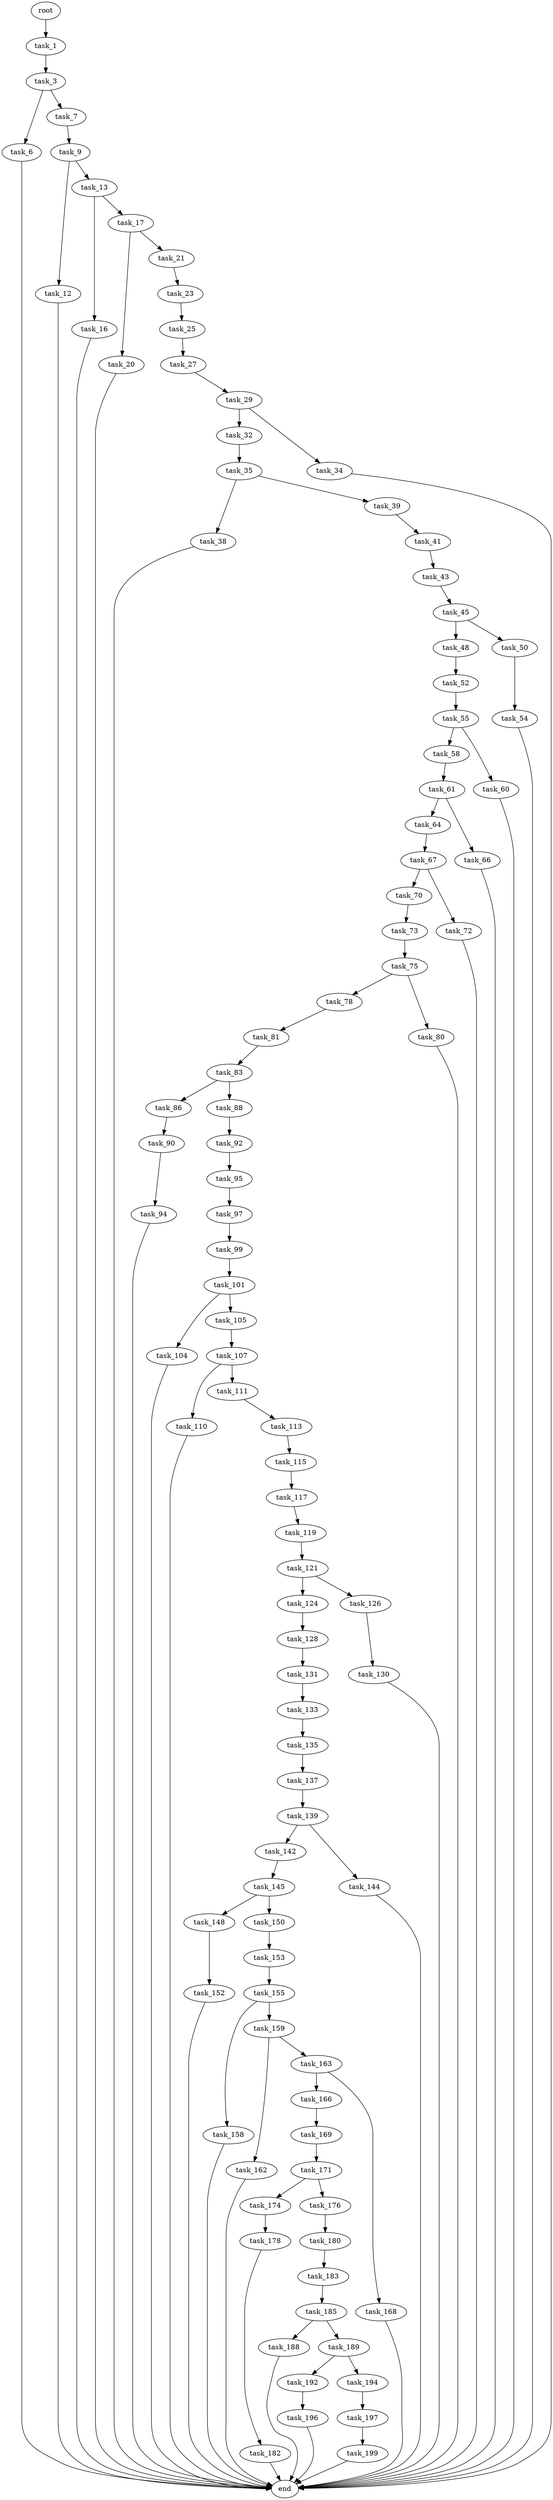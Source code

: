 digraph G {
  root [size="0.000000"];
  task_1 [size="1294843972806.000000"];
  task_3 [size="953255753727.000000"];
  task_6 [size="63037816570.000000"];
  task_7 [size="68719476736.000000"];
  task_9 [size="4462178682.000000"];
  task_12 [size="18963287059.000000"];
  task_13 [size="782757789696.000000"];
  task_16 [size="1073741824000.000000"];
  task_17 [size="30009662188.000000"];
  task_20 [size="8589934592.000000"];
  task_21 [size="231928233984.000000"];
  task_23 [size="68719476736.000000"];
  task_25 [size="1073741824000.000000"];
  task_27 [size="26610861004.000000"];
  task_29 [size="6167728701.000000"];
  task_32 [size="299117618.000000"];
  task_34 [size="1721485734.000000"];
  task_35 [size="25233730341.000000"];
  task_38 [size="782757789696.000000"];
  task_39 [size="782757789696.000000"];
  task_41 [size="3388787267.000000"];
  task_43 [size="12013624756.000000"];
  task_45 [size="1073741824000.000000"];
  task_48 [size="42926865683.000000"];
  task_50 [size="80975519211.000000"];
  task_52 [size="8942305674.000000"];
  task_54 [size="368293445632.000000"];
  task_55 [size="134217728000.000000"];
  task_58 [size="8633211149.000000"];
  task_60 [size="621905939140.000000"];
  task_61 [size="236060858311.000000"];
  task_64 [size="64406937223.000000"];
  task_66 [size="202412173836.000000"];
  task_67 [size="134217728000.000000"];
  task_70 [size="368293445632.000000"];
  task_72 [size="549755813888.000000"];
  task_73 [size="68719476736.000000"];
  task_75 [size="1073741824000.000000"];
  task_78 [size="782757789696.000000"];
  task_80 [size="16213630278.000000"];
  task_81 [size="28991029248.000000"];
  task_83 [size="342436083395.000000"];
  task_86 [size="1313196927.000000"];
  task_88 [size="13665932310.000000"];
  task_90 [size="7051221311.000000"];
  task_92 [size="516179890230.000000"];
  task_94 [size="104318317626.000000"];
  task_95 [size="393860004830.000000"];
  task_97 [size="11763717503.000000"];
  task_99 [size="368293445632.000000"];
  task_101 [size="20244420482.000000"];
  task_104 [size="782757789696.000000"];
  task_105 [size="1043511838.000000"];
  task_107 [size="4633704339.000000"];
  task_110 [size="1733034944.000000"];
  task_111 [size="809963105785.000000"];
  task_113 [size="782757789696.000000"];
  task_115 [size="8589934592.000000"];
  task_117 [size="549755813888.000000"];
  task_119 [size="84850165130.000000"];
  task_121 [size="68719476736.000000"];
  task_124 [size="30805035351.000000"];
  task_126 [size="6459466383.000000"];
  task_128 [size="5056152485.000000"];
  task_130 [size="94518210834.000000"];
  task_131 [size="933504258844.000000"];
  task_133 [size="1073741824000.000000"];
  task_135 [size="5563780270.000000"];
  task_137 [size="12661305607.000000"];
  task_139 [size="36762511105.000000"];
  task_142 [size="24959814411.000000"];
  task_144 [size="28991029248.000000"];
  task_145 [size="15623785753.000000"];
  task_148 [size="328390333180.000000"];
  task_150 [size="68719476736.000000"];
  task_152 [size="782757789696.000000"];
  task_153 [size="1160792821192.000000"];
  task_155 [size="2540162193.000000"];
  task_158 [size="8589934592.000000"];
  task_159 [size="109402822645.000000"];
  task_162 [size="368293445632.000000"];
  task_163 [size="21616725276.000000"];
  task_166 [size="180868578343.000000"];
  task_168 [size="14530955728.000000"];
  task_169 [size="232691561818.000000"];
  task_171 [size="130468328103.000000"];
  task_174 [size="12952462619.000000"];
  task_176 [size="3449000523.000000"];
  task_178 [size="33168155766.000000"];
  task_180 [size="27067175251.000000"];
  task_182 [size="30595466276.000000"];
  task_183 [size="71661176515.000000"];
  task_185 [size="849199573.000000"];
  task_188 [size="35573123958.000000"];
  task_189 [size="7175826083.000000"];
  task_192 [size="98587463310.000000"];
  task_194 [size="123656624361.000000"];
  task_196 [size="181599029491.000000"];
  task_197 [size="45374789885.000000"];
  task_199 [size="549755813888.000000"];
  end [size="0.000000"];

  root -> task_1 [size="1.000000"];
  task_1 -> task_3 [size="838860800.000000"];
  task_3 -> task_6 [size="679477248.000000"];
  task_3 -> task_7 [size="679477248.000000"];
  task_6 -> end [size="1.000000"];
  task_7 -> task_9 [size="134217728.000000"];
  task_9 -> task_12 [size="75497472.000000"];
  task_9 -> task_13 [size="75497472.000000"];
  task_12 -> end [size="1.000000"];
  task_13 -> task_16 [size="679477248.000000"];
  task_13 -> task_17 [size="679477248.000000"];
  task_16 -> end [size="1.000000"];
  task_17 -> task_20 [size="536870912.000000"];
  task_17 -> task_21 [size="536870912.000000"];
  task_20 -> end [size="1.000000"];
  task_21 -> task_23 [size="301989888.000000"];
  task_23 -> task_25 [size="134217728.000000"];
  task_25 -> task_27 [size="838860800.000000"];
  task_27 -> task_29 [size="75497472.000000"];
  task_29 -> task_32 [size="301989888.000000"];
  task_29 -> task_34 [size="301989888.000000"];
  task_32 -> task_35 [size="33554432.000000"];
  task_34 -> end [size="1.000000"];
  task_35 -> task_38 [size="411041792.000000"];
  task_35 -> task_39 [size="411041792.000000"];
  task_38 -> end [size="1.000000"];
  task_39 -> task_41 [size="679477248.000000"];
  task_41 -> task_43 [size="134217728.000000"];
  task_43 -> task_45 [size="209715200.000000"];
  task_45 -> task_48 [size="838860800.000000"];
  task_45 -> task_50 [size="838860800.000000"];
  task_48 -> task_52 [size="679477248.000000"];
  task_50 -> task_54 [size="134217728.000000"];
  task_52 -> task_55 [size="411041792.000000"];
  task_54 -> end [size="1.000000"];
  task_55 -> task_58 [size="209715200.000000"];
  task_55 -> task_60 [size="209715200.000000"];
  task_58 -> task_61 [size="301989888.000000"];
  task_60 -> end [size="1.000000"];
  task_61 -> task_64 [size="209715200.000000"];
  task_61 -> task_66 [size="209715200.000000"];
  task_64 -> task_67 [size="75497472.000000"];
  task_66 -> end [size="1.000000"];
  task_67 -> task_70 [size="209715200.000000"];
  task_67 -> task_72 [size="209715200.000000"];
  task_70 -> task_73 [size="411041792.000000"];
  task_72 -> end [size="1.000000"];
  task_73 -> task_75 [size="134217728.000000"];
  task_75 -> task_78 [size="838860800.000000"];
  task_75 -> task_80 [size="838860800.000000"];
  task_78 -> task_81 [size="679477248.000000"];
  task_80 -> end [size="1.000000"];
  task_81 -> task_83 [size="75497472.000000"];
  task_83 -> task_86 [size="536870912.000000"];
  task_83 -> task_88 [size="536870912.000000"];
  task_86 -> task_90 [size="33554432.000000"];
  task_88 -> task_92 [size="33554432.000000"];
  task_90 -> task_94 [size="301989888.000000"];
  task_92 -> task_95 [size="838860800.000000"];
  task_94 -> end [size="1.000000"];
  task_95 -> task_97 [size="301989888.000000"];
  task_97 -> task_99 [size="301989888.000000"];
  task_99 -> task_101 [size="411041792.000000"];
  task_101 -> task_104 [size="679477248.000000"];
  task_101 -> task_105 [size="679477248.000000"];
  task_104 -> end [size="1.000000"];
  task_105 -> task_107 [size="75497472.000000"];
  task_107 -> task_110 [size="209715200.000000"];
  task_107 -> task_111 [size="209715200.000000"];
  task_110 -> end [size="1.000000"];
  task_111 -> task_113 [size="838860800.000000"];
  task_113 -> task_115 [size="679477248.000000"];
  task_115 -> task_117 [size="33554432.000000"];
  task_117 -> task_119 [size="536870912.000000"];
  task_119 -> task_121 [size="75497472.000000"];
  task_121 -> task_124 [size="134217728.000000"];
  task_121 -> task_126 [size="134217728.000000"];
  task_124 -> task_128 [size="838860800.000000"];
  task_126 -> task_130 [size="209715200.000000"];
  task_128 -> task_131 [size="134217728.000000"];
  task_130 -> end [size="1.000000"];
  task_131 -> task_133 [size="679477248.000000"];
  task_133 -> task_135 [size="838860800.000000"];
  task_135 -> task_137 [size="536870912.000000"];
  task_137 -> task_139 [size="209715200.000000"];
  task_139 -> task_142 [size="679477248.000000"];
  task_139 -> task_144 [size="679477248.000000"];
  task_142 -> task_145 [size="411041792.000000"];
  task_144 -> end [size="1.000000"];
  task_145 -> task_148 [size="838860800.000000"];
  task_145 -> task_150 [size="838860800.000000"];
  task_148 -> task_152 [size="209715200.000000"];
  task_150 -> task_153 [size="134217728.000000"];
  task_152 -> end [size="1.000000"];
  task_153 -> task_155 [size="838860800.000000"];
  task_155 -> task_158 [size="134217728.000000"];
  task_155 -> task_159 [size="134217728.000000"];
  task_158 -> end [size="1.000000"];
  task_159 -> task_162 [size="411041792.000000"];
  task_159 -> task_163 [size="411041792.000000"];
  task_162 -> end [size="1.000000"];
  task_163 -> task_166 [size="33554432.000000"];
  task_163 -> task_168 [size="33554432.000000"];
  task_166 -> task_169 [size="134217728.000000"];
  task_168 -> end [size="1.000000"];
  task_169 -> task_171 [size="411041792.000000"];
  task_171 -> task_174 [size="134217728.000000"];
  task_171 -> task_176 [size="134217728.000000"];
  task_174 -> task_178 [size="209715200.000000"];
  task_176 -> task_180 [size="75497472.000000"];
  task_178 -> task_182 [size="536870912.000000"];
  task_180 -> task_183 [size="536870912.000000"];
  task_182 -> end [size="1.000000"];
  task_183 -> task_185 [size="75497472.000000"];
  task_185 -> task_188 [size="33554432.000000"];
  task_185 -> task_189 [size="33554432.000000"];
  task_188 -> end [size="1.000000"];
  task_189 -> task_192 [size="679477248.000000"];
  task_189 -> task_194 [size="679477248.000000"];
  task_192 -> task_196 [size="75497472.000000"];
  task_194 -> task_197 [size="134217728.000000"];
  task_196 -> end [size="1.000000"];
  task_197 -> task_199 [size="838860800.000000"];
  task_199 -> end [size="1.000000"];
}
